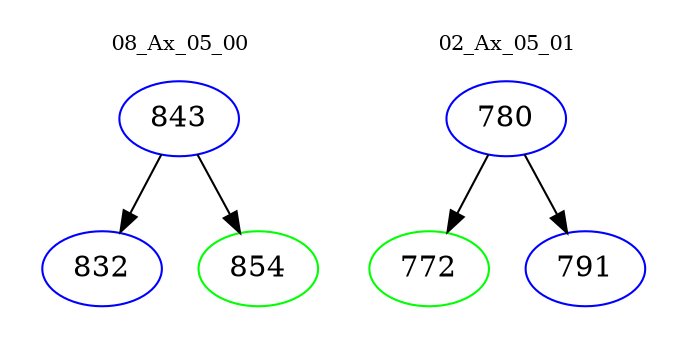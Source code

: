 digraph{
subgraph cluster_0 {
color = white
label = "08_Ax_05_00";
fontsize=10;
T0_843 [label="843", color="blue"]
T0_843 -> T0_832 [color="black"]
T0_832 [label="832", color="blue"]
T0_843 -> T0_854 [color="black"]
T0_854 [label="854", color="green"]
}
subgraph cluster_1 {
color = white
label = "02_Ax_05_01";
fontsize=10;
T1_780 [label="780", color="blue"]
T1_780 -> T1_772 [color="black"]
T1_772 [label="772", color="green"]
T1_780 -> T1_791 [color="black"]
T1_791 [label="791", color="blue"]
}
}
